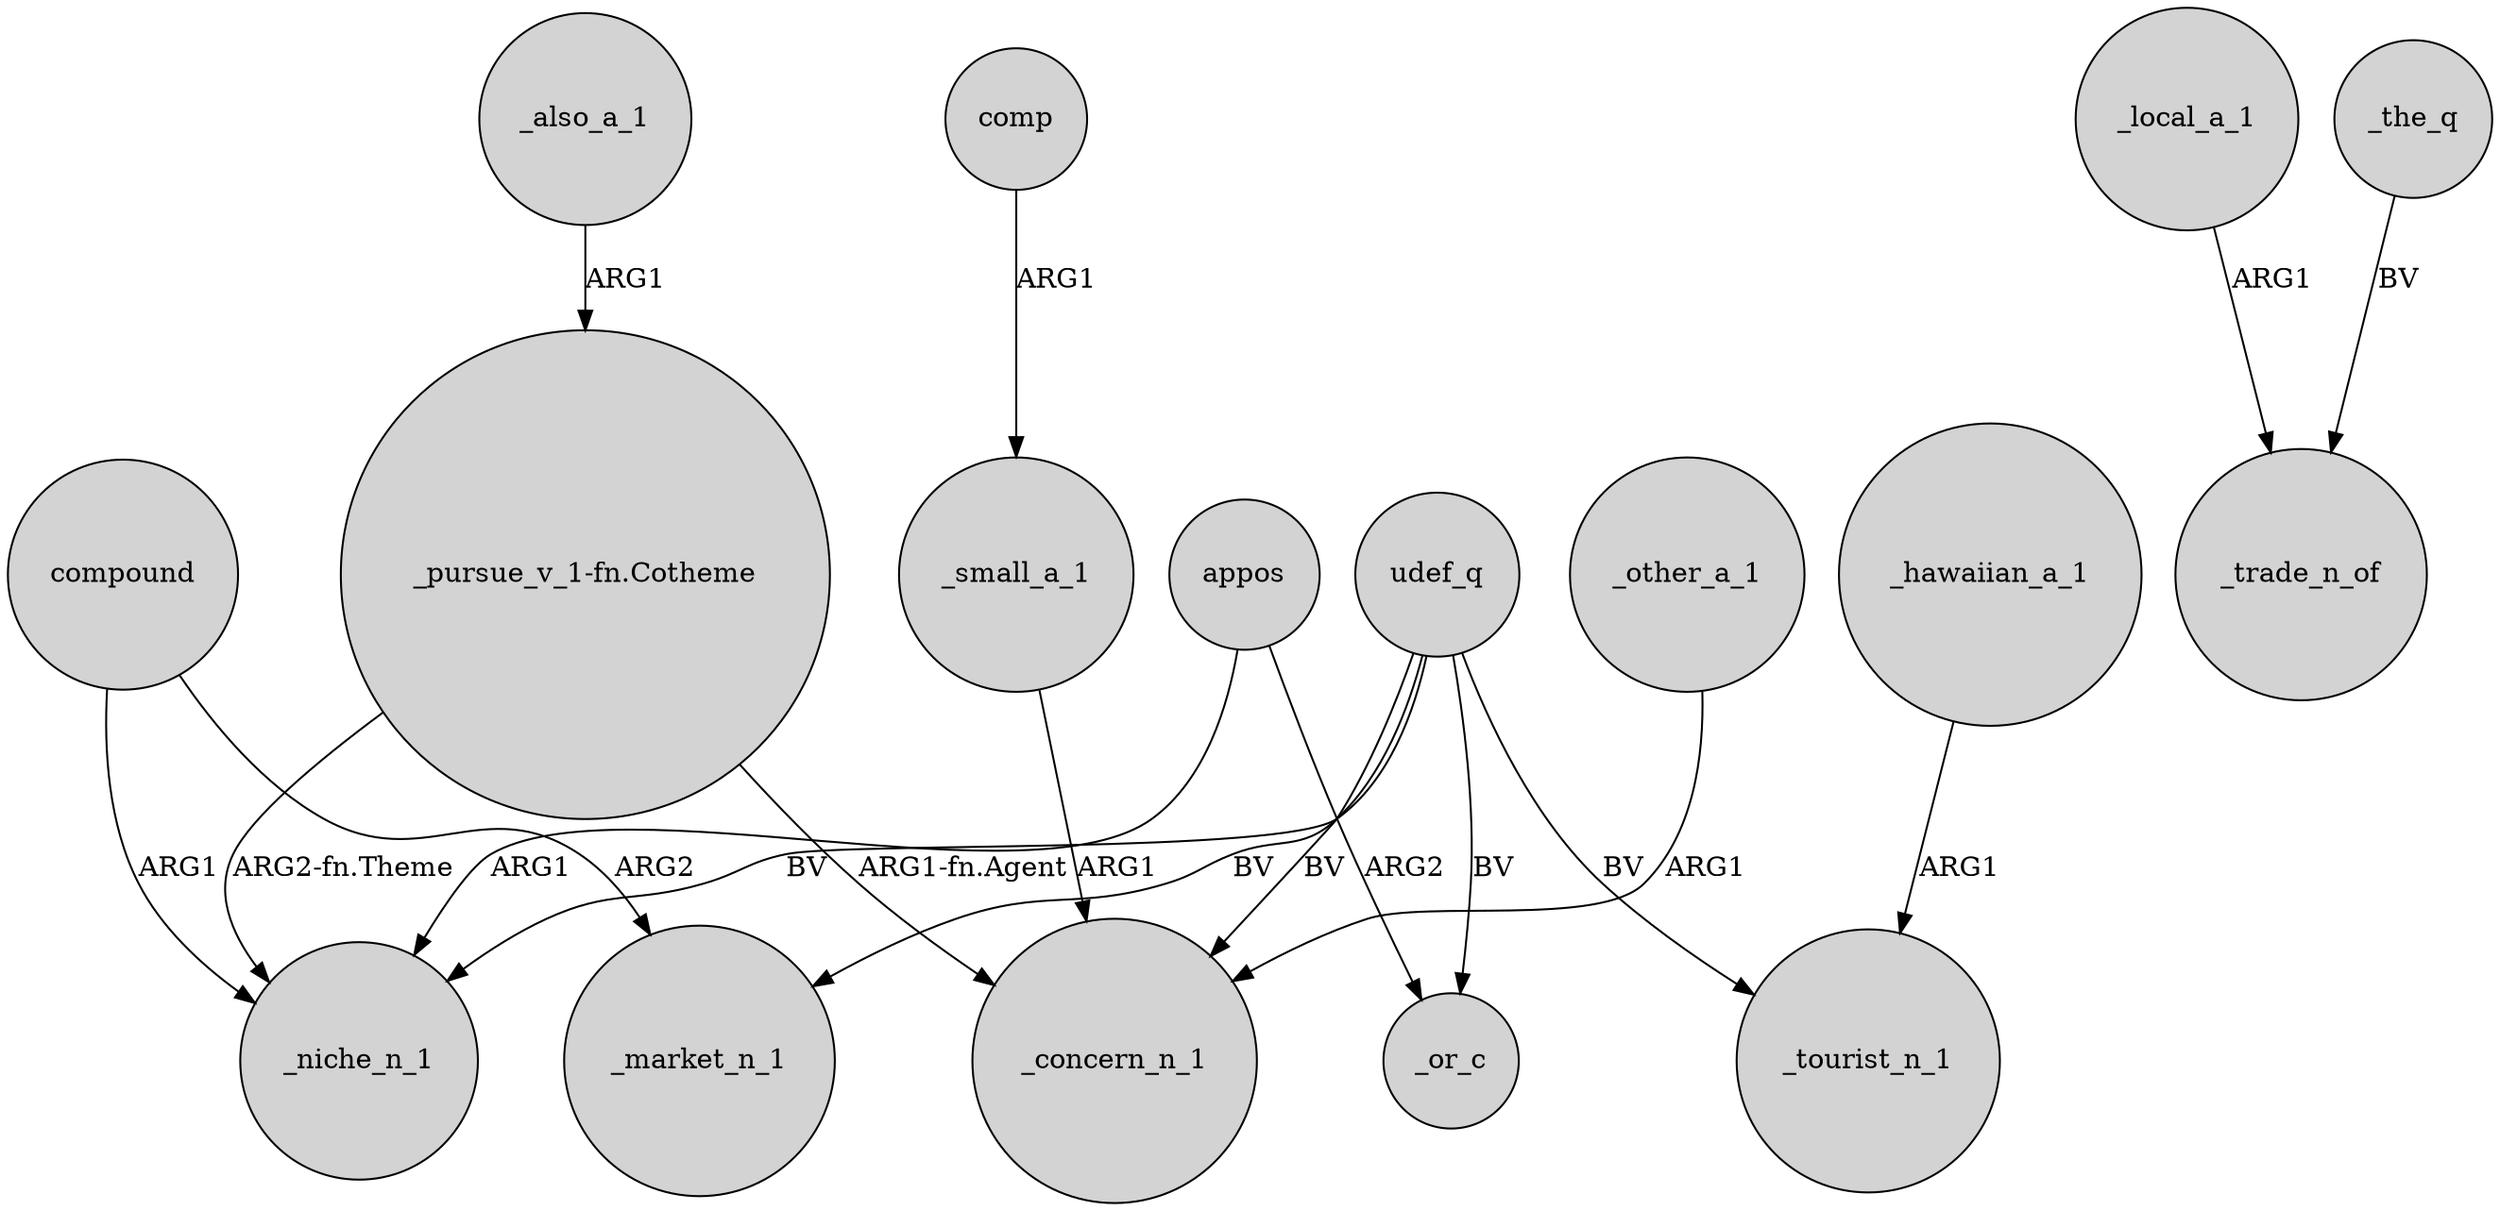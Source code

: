digraph {
	node [shape=circle style=filled]
	compound -> _market_n_1 [label=ARG2]
	_local_a_1 -> _trade_n_of [label=ARG1]
	"_pursue_v_1-fn.Cotheme" -> _niche_n_1 [label="ARG2-fn.Theme"]
	"_pursue_v_1-fn.Cotheme" -> _concern_n_1 [label="ARG1-fn.Agent"]
	_other_a_1 -> _concern_n_1 [label=ARG1]
	appos -> _niche_n_1 [label=ARG1]
	comp -> _small_a_1 [label=ARG1]
	compound -> _niche_n_1 [label=ARG1]
	udef_q -> _concern_n_1 [label=BV]
	udef_q -> _market_n_1 [label=BV]
	udef_q -> _or_c [label=BV]
	_the_q -> _trade_n_of [label=BV]
	appos -> _or_c [label=ARG2]
	udef_q -> _niche_n_1 [label=BV]
	_also_a_1 -> "_pursue_v_1-fn.Cotheme" [label=ARG1]
	_hawaiian_a_1 -> _tourist_n_1 [label=ARG1]
	udef_q -> _tourist_n_1 [label=BV]
	_small_a_1 -> _concern_n_1 [label=ARG1]
}
